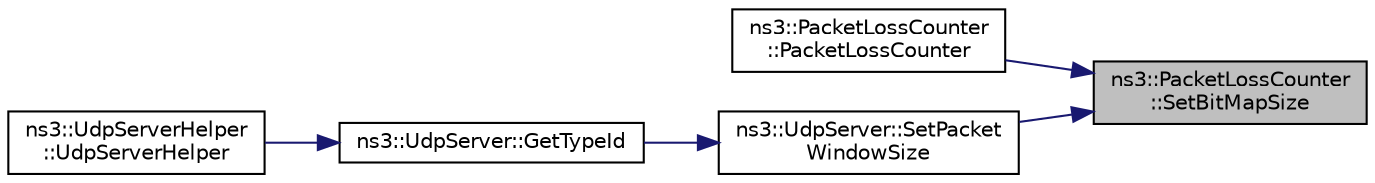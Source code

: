 digraph "ns3::PacketLossCounter::SetBitMapSize"
{
 // LATEX_PDF_SIZE
  edge [fontname="Helvetica",fontsize="10",labelfontname="Helvetica",labelfontsize="10"];
  node [fontname="Helvetica",fontsize="10",shape=record];
  rankdir="RL";
  Node1 [label="ns3::PacketLossCounter\l::SetBitMapSize",height=0.2,width=0.4,color="black", fillcolor="grey75", style="filled", fontcolor="black",tooltip="Set the size of the window used to compute the packet loss."];
  Node1 -> Node2 [dir="back",color="midnightblue",fontsize="10",style="solid",fontname="Helvetica"];
  Node2 [label="ns3::PacketLossCounter\l::PacketLossCounter",height=0.2,width=0.4,color="black", fillcolor="white", style="filled",URL="$classns3_1_1_packet_loss_counter.html#a73950628cb5756f19c2589814d9d6029",tooltip="Constructor."];
  Node1 -> Node3 [dir="back",color="midnightblue",fontsize="10",style="solid",fontname="Helvetica"];
  Node3 [label="ns3::UdpServer::SetPacket\lWindowSize",height=0.2,width=0.4,color="black", fillcolor="white", style="filled",URL="$classns3_1_1_udp_server.html#a9ec06834b376c13c9f5888ccd7ed2d51",tooltip="Set the size of the window used for checking loss."];
  Node3 -> Node4 [dir="back",color="midnightblue",fontsize="10",style="solid",fontname="Helvetica"];
  Node4 [label="ns3::UdpServer::GetTypeId",height=0.2,width=0.4,color="black", fillcolor="white", style="filled",URL="$classns3_1_1_udp_server.html#a61864021612e37496fa36d5574934ad0",tooltip="Get the type ID."];
  Node4 -> Node5 [dir="back",color="midnightblue",fontsize="10",style="solid",fontname="Helvetica"];
  Node5 [label="ns3::UdpServerHelper\l::UdpServerHelper",height=0.2,width=0.4,color="black", fillcolor="white", style="filled",URL="$classns3_1_1_udp_server_helper.html#aa6f2a10cd60a85222bfc45877a55723f",tooltip="Create UdpServerHelper which will make life easier for people trying to set up simulations with udp-c..."];
}
